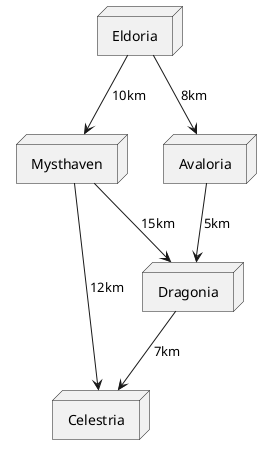@startuml

' Define nodes
node "Eldoria" as cityA
node "Mysthaven" as cityB
node "Avaloria" as cityC
node "Dragonia" as cityD
node "Celestria" as cityE

' Define edges with distances
cityA --> cityB : 10km
cityA --> cityC : 8km
cityB --> cityD : 15km
cityB --> cityE : 12km
cityC --> cityD : 5km
cityD --> cityE : 7km

@enduml
